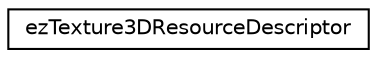 digraph "Graphical Class Hierarchy"
{
 // LATEX_PDF_SIZE
  edge [fontname="Helvetica",fontsize="10",labelfontname="Helvetica",labelfontsize="10"];
  node [fontname="Helvetica",fontsize="10",shape=record];
  rankdir="LR";
  Node0 [label="ezTexture3DResourceDescriptor",height=0.2,width=0.4,color="black", fillcolor="white", style="filled",URL="$dc/df1/structez_texture3_d_resource_descriptor.htm",tooltip="Use this descriptor in calls to ezResourceManager::CreateResource<ezTexture3DResource> to create text..."];
}
